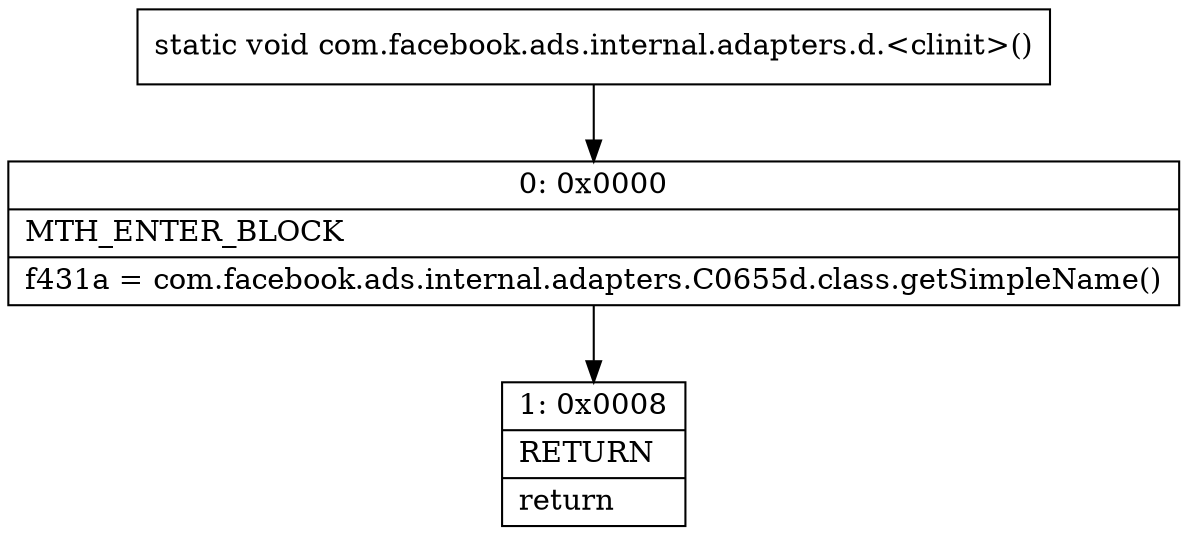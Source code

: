 digraph "CFG forcom.facebook.ads.internal.adapters.d.\<clinit\>()V" {
Node_0 [shape=record,label="{0\:\ 0x0000|MTH_ENTER_BLOCK\l|f431a = com.facebook.ads.internal.adapters.C0655d.class.getSimpleName()\l}"];
Node_1 [shape=record,label="{1\:\ 0x0008|RETURN\l|return\l}"];
MethodNode[shape=record,label="{static void com.facebook.ads.internal.adapters.d.\<clinit\>() }"];
MethodNode -> Node_0;
Node_0 -> Node_1;
}

